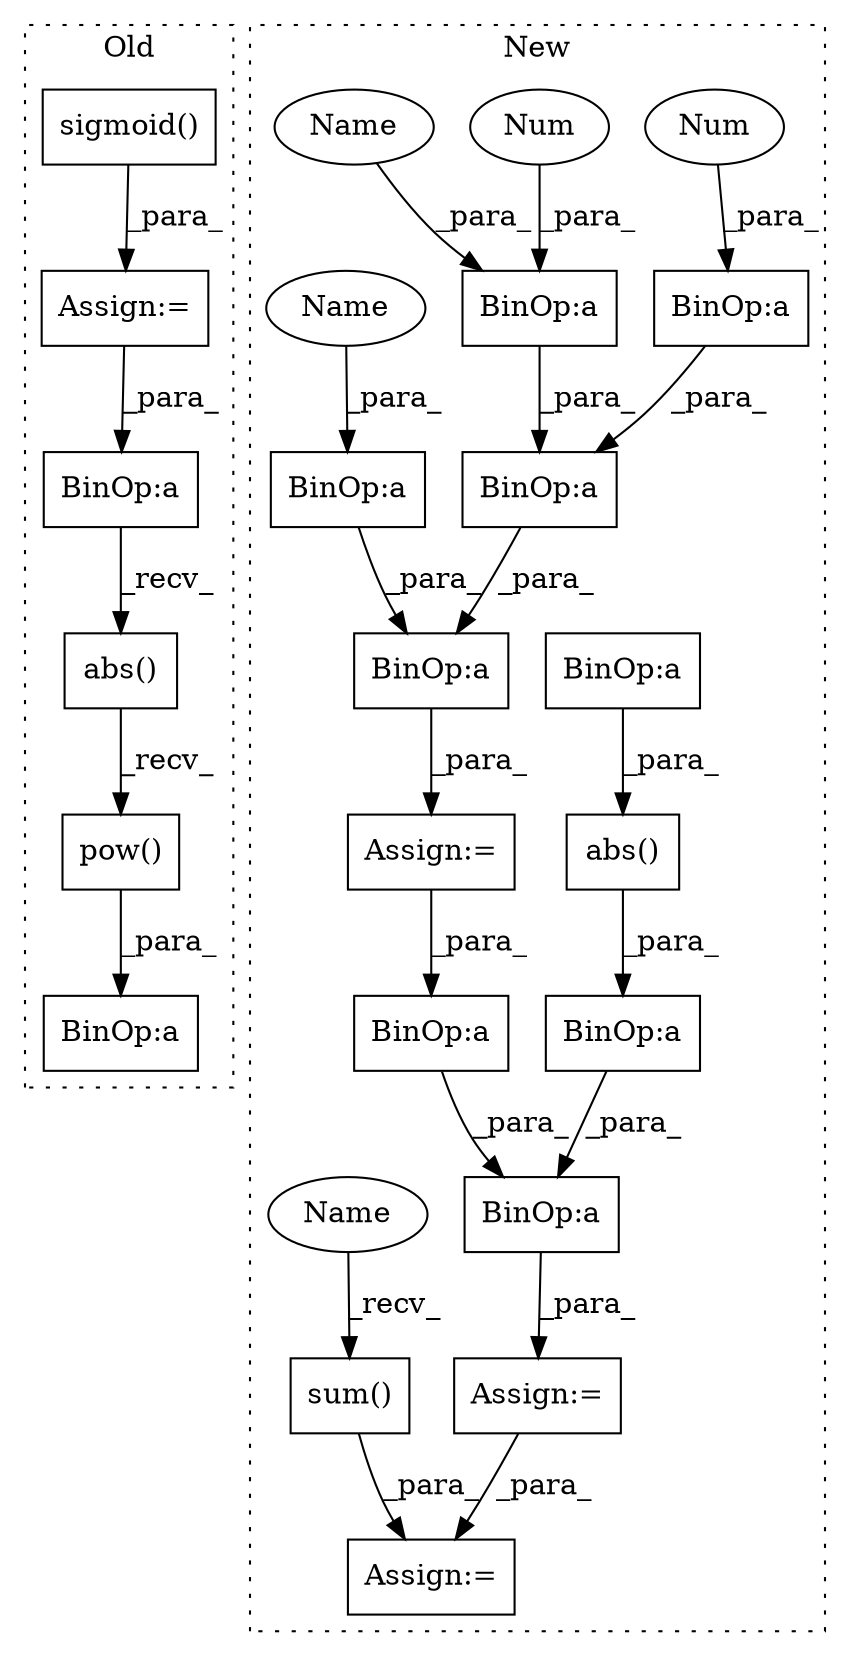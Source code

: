digraph G {
subgraph cluster0 {
1 [label="abs()" a="75" s="519" l="29" shape="box"];
5 [label="pow()" a="75" s="519,563" l="34,1" shape="box"];
6 [label="BinOp:a" a="82" s="646" l="3" shape="box"];
8 [label="BinOp:a" a="82" s="526" l="3" shape="box"];
16 [label="sigmoid()" a="75" s="443" l="14" shape="box"];
22 [label="Assign:=" a="68" s="440" l="3" shape="box"];
label = "Old";
style="dotted";
}
subgraph cluster1 {
2 [label="abs()" a="75" s="807,835" l="10,1" shape="box"];
3 [label="BinOp:a" a="82" s="823" l="3" shape="box"];
4 [label="Assign:=" a="68" s="918" l="3" shape="box"];
7 [label="BinOp:a" a="82" s="742" l="3" shape="box"];
9 [label="BinOp:a" a="82" s="759" l="3" shape="box"];
10 [label="BinOp:a" a="82" s="724" l="3" shape="box"];
11 [label="BinOp:a" a="82" s="724" l="16" shape="box"];
12 [label="BinOp:a" a="82" s="836" l="4" shape="box"];
13 [label="BinOp:a" a="82" s="870" l="3" shape="box"];
14 [label="BinOp:a" a="82" s="764" l="3" shape="box"];
15 [label="BinOp:a" a="82" s="870" l="18" shape="box"];
17 [label="sum()" a="75" s="934" l="19" shape="box"];
18 [label="Num" a="76" s="741" l="1" shape="ellipse"];
19 [label="Num" a="76" s="763" l="1" shape="ellipse"];
20 [label="Assign:=" a="68" s="708" l="3" shape="box"];
21 [label="Assign:=" a="68" s="863" l="3" shape="box"];
23 [label="Name" a="87" s="745" l="13" shape="ellipse"];
24 [label="Name" a="87" s="711" l="13" shape="ellipse"];
25 [label="Name" a="87" s="934" l="13" shape="ellipse"];
label = "New";
style="dotted";
}
1 -> 5 [label="_recv_"];
2 -> 12 [label="_para_"];
3 -> 2 [label="_para_"];
5 -> 6 [label="_para_"];
7 -> 9 [label="_para_"];
8 -> 1 [label="_recv_"];
9 -> 11 [label="_para_"];
10 -> 11 [label="_para_"];
11 -> 20 [label="_para_"];
12 -> 15 [label="_para_"];
13 -> 15 [label="_para_"];
14 -> 9 [label="_para_"];
15 -> 21 [label="_para_"];
16 -> 22 [label="_para_"];
17 -> 4 [label="_para_"];
18 -> 7 [label="_para_"];
19 -> 14 [label="_para_"];
20 -> 13 [label="_para_"];
21 -> 4 [label="_para_"];
22 -> 8 [label="_para_"];
23 -> 7 [label="_para_"];
24 -> 10 [label="_para_"];
25 -> 17 [label="_recv_"];
}